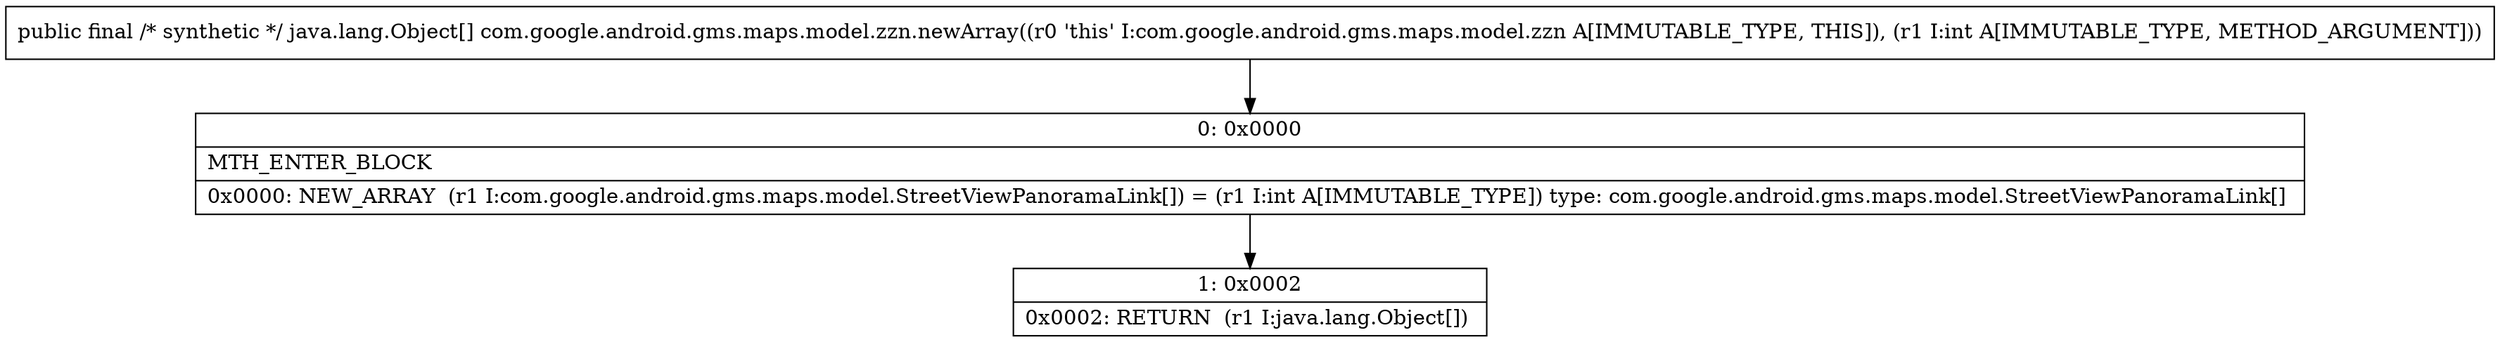 digraph "CFG forcom.google.android.gms.maps.model.zzn.newArray(I)[Ljava\/lang\/Object;" {
Node_0 [shape=record,label="{0\:\ 0x0000|MTH_ENTER_BLOCK\l|0x0000: NEW_ARRAY  (r1 I:com.google.android.gms.maps.model.StreetViewPanoramaLink[]) = (r1 I:int A[IMMUTABLE_TYPE]) type: com.google.android.gms.maps.model.StreetViewPanoramaLink[] \l}"];
Node_1 [shape=record,label="{1\:\ 0x0002|0x0002: RETURN  (r1 I:java.lang.Object[]) \l}"];
MethodNode[shape=record,label="{public final \/* synthetic *\/ java.lang.Object[] com.google.android.gms.maps.model.zzn.newArray((r0 'this' I:com.google.android.gms.maps.model.zzn A[IMMUTABLE_TYPE, THIS]), (r1 I:int A[IMMUTABLE_TYPE, METHOD_ARGUMENT])) }"];
MethodNode -> Node_0;
Node_0 -> Node_1;
}

